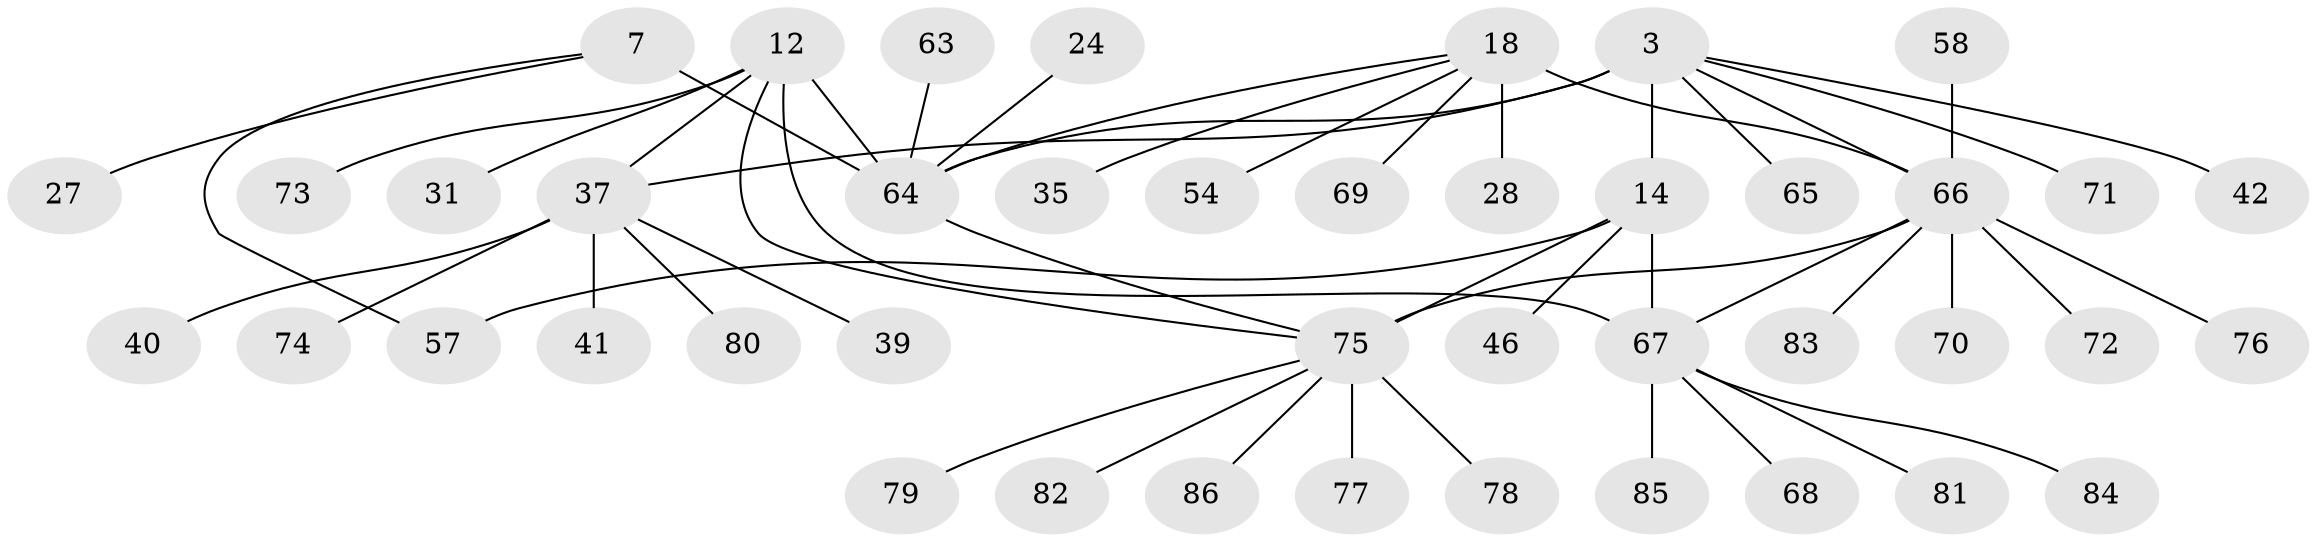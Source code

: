// original degree distribution, {6: 0.05813953488372093, 10: 0.023255813953488372, 4: 0.03488372093023256, 7: 0.011627906976744186, 8: 0.03488372093023256, 5: 0.046511627906976744, 13: 0.011627906976744186, 11: 0.011627906976744186, 2: 0.1744186046511628, 1: 0.5930232558139535}
// Generated by graph-tools (version 1.1) at 2025/55/03/09/25 04:55:25]
// undirected, 43 vertices, 50 edges
graph export_dot {
graph [start="1"]
  node [color=gray90,style=filled];
  3 [super="+1"];
  7 [super="+6"];
  12 [super="+11"];
  14 [super="+13"];
  18 [super="+17"];
  24;
  27;
  28;
  31;
  35;
  37 [super="+4+26"];
  39;
  40 [super="+21"];
  41 [super="+29"];
  42;
  46 [super="+30"];
  54;
  57;
  58;
  63;
  64 [super="+45+8"];
  65 [super="+48"];
  66 [super="+34"];
  67 [super="+32+10+44+25+53+55+59+61"];
  68;
  69;
  70;
  71;
  72;
  73 [super="+60"];
  74;
  75 [super="+50+52+62"];
  76 [super="+56"];
  77;
  78;
  79;
  80 [super="+47"];
  81;
  82;
  83 [super="+51"];
  84;
  85;
  86 [super="+33"];
  3 -- 42;
  3 -- 71;
  3 -- 14;
  3 -- 65;
  3 -- 37 [weight=4];
  3 -- 64;
  3 -- 66;
  7 -- 57;
  7 -- 27;
  7 -- 64 [weight=4];
  12 -- 31;
  12 -- 73;
  12 -- 67 [weight=4];
  12 -- 37;
  12 -- 75;
  12 -- 64;
  14 -- 57;
  14 -- 46;
  14 -- 67;
  14 -- 75 [weight=4];
  18 -- 28;
  18 -- 35;
  18 -- 54;
  18 -- 69;
  18 -- 64;
  18 -- 66 [weight=4];
  24 -- 64;
  37 -- 39;
  37 -- 40;
  37 -- 41;
  37 -- 74;
  37 -- 80;
  58 -- 66;
  63 -- 64;
  64 -- 75;
  66 -- 67;
  66 -- 70;
  66 -- 72;
  66 -- 75 [weight=2];
  66 -- 76;
  66 -- 83;
  67 -- 68;
  67 -- 81;
  67 -- 84;
  67 -- 85;
  75 -- 77;
  75 -- 78;
  75 -- 79;
  75 -- 82;
  75 -- 86;
}
